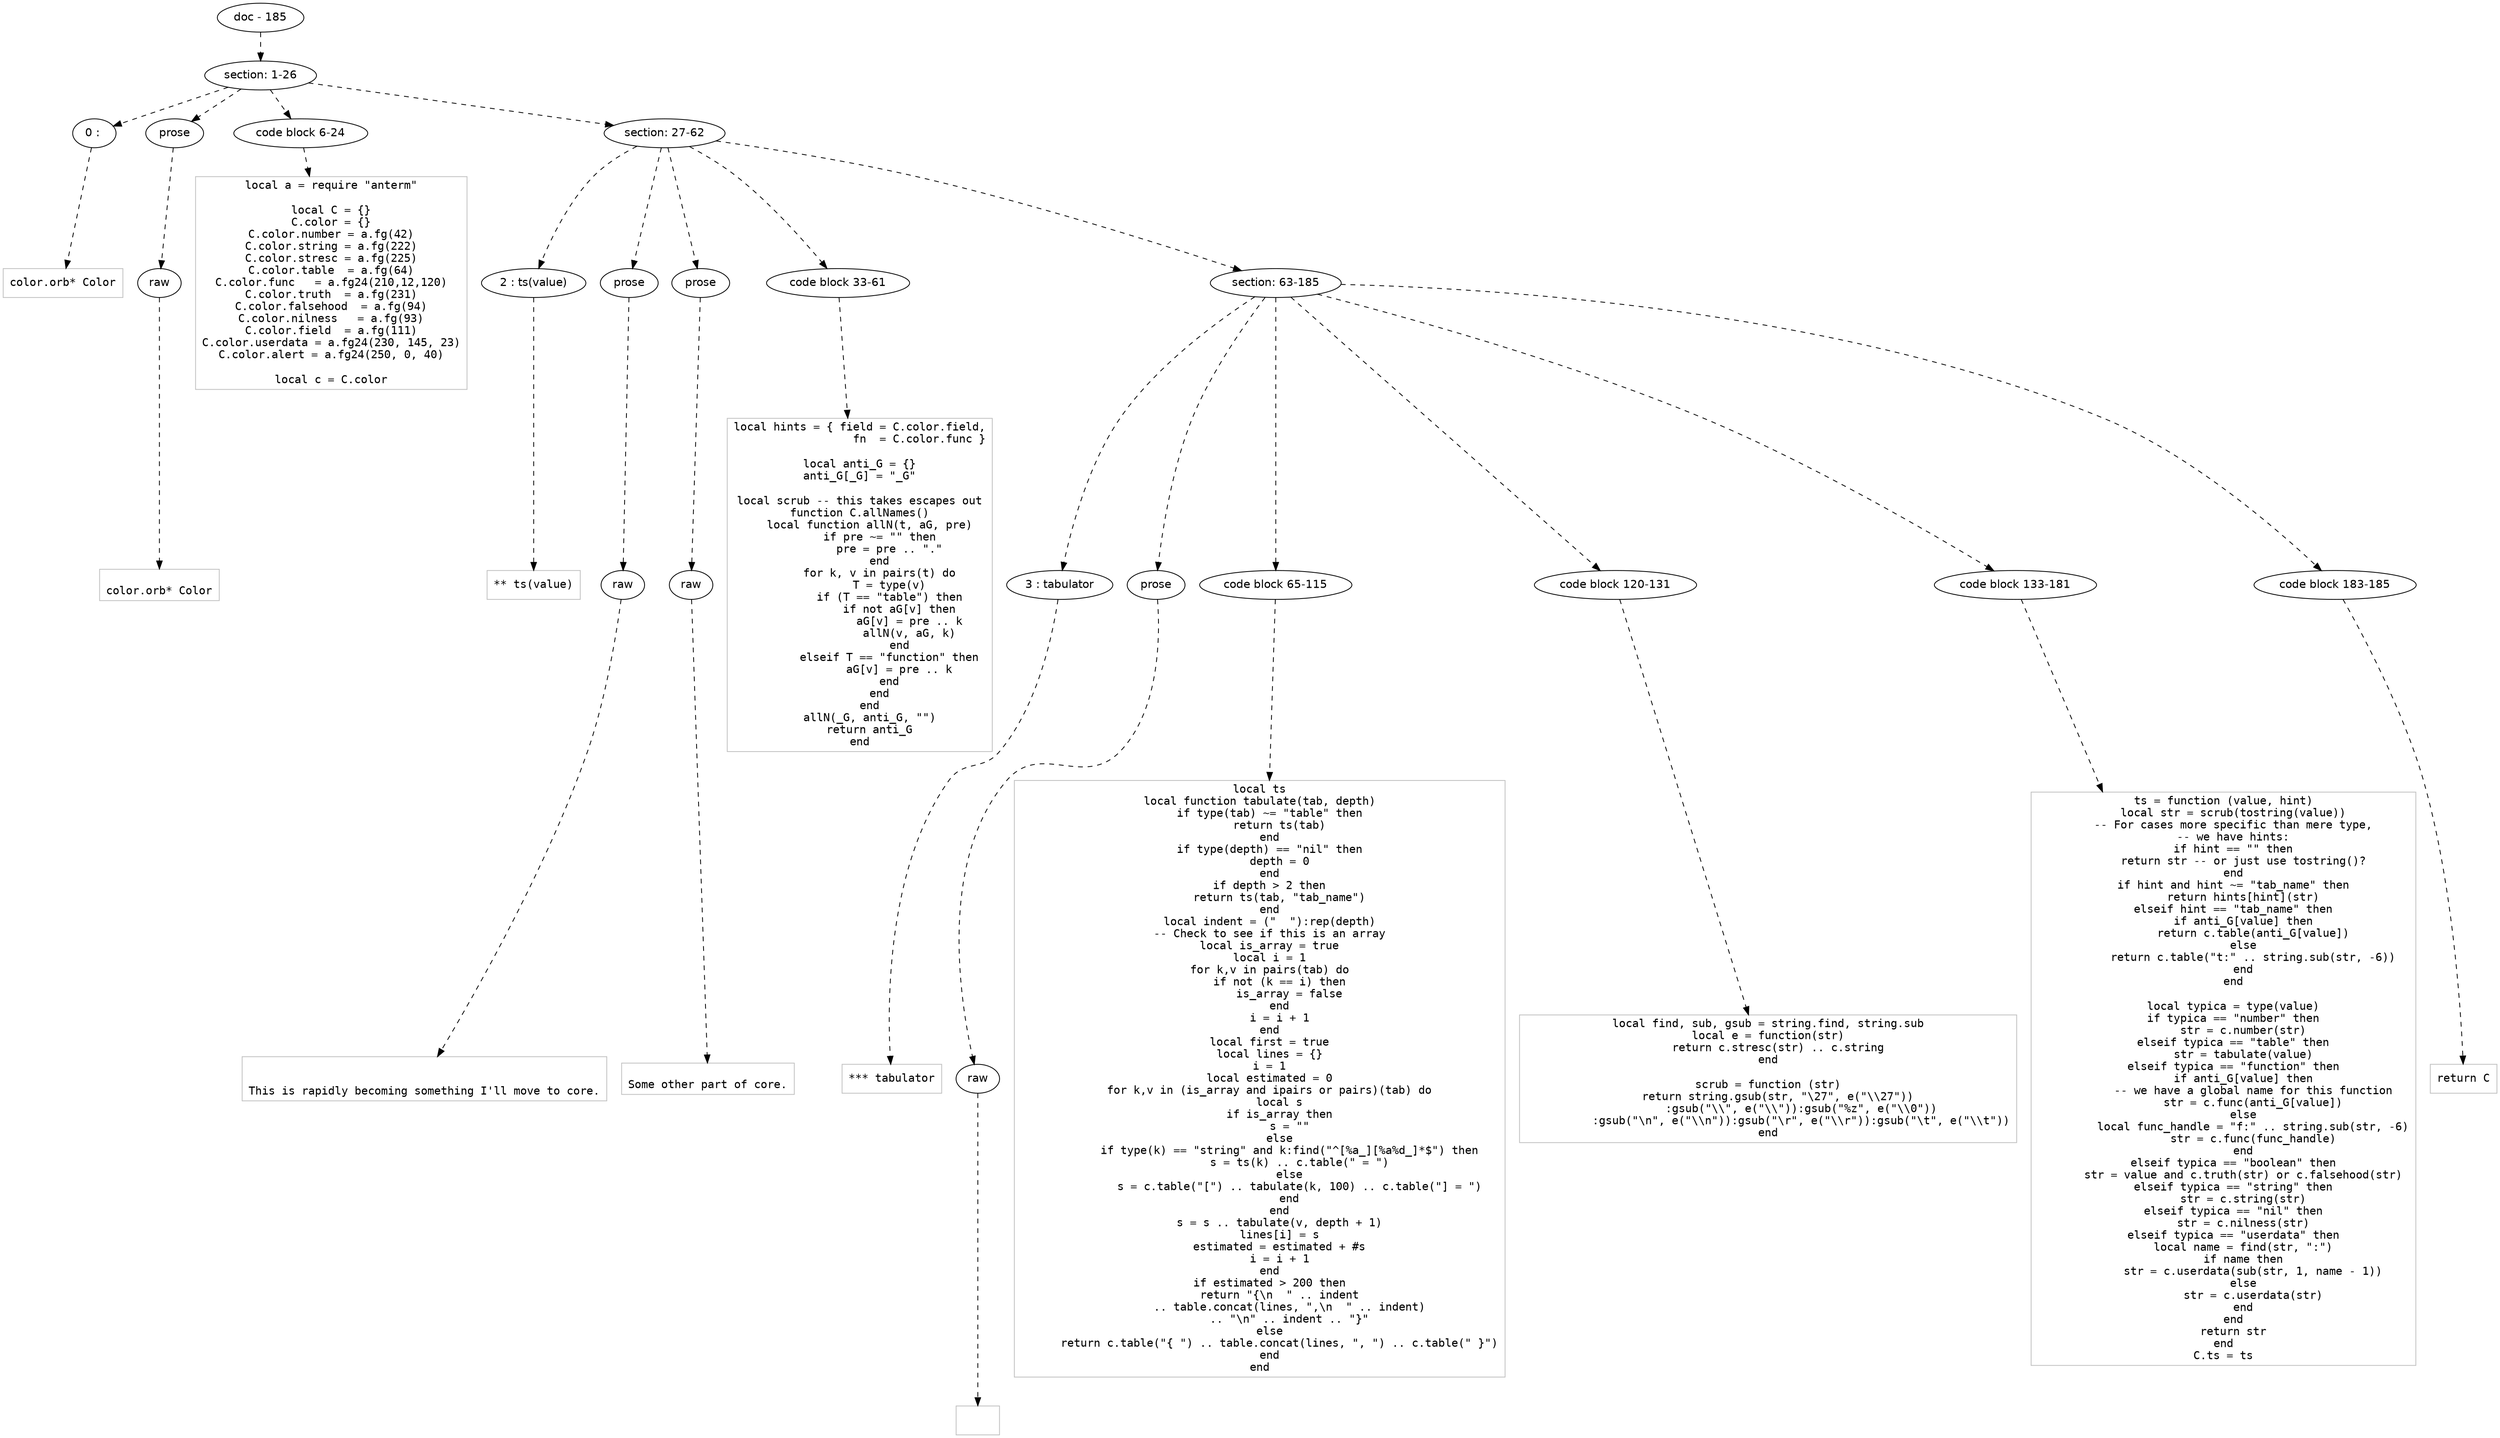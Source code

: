 digraph lpegNode {

node [fontname=Helvetica]
edge [style=dashed]

doc_0 [label="doc - 185"]


doc_0 -> { section_1}
{rank=same; section_1}

section_1 [label="section: 1-26"]


// END RANK doc_0

section_1 -> { header_2 prose_3 codeblock_4 section_5}
{rank=same; header_2 prose_3 codeblock_4 section_5}

header_2 [label="0 : "]

prose_3 [label="prose"]

codeblock_4 [label="code block 6-24"]

section_5 [label="section: 27-62"]


// END RANK section_1

header_2 -> leaf_6
leaf_6  [color=Gray,shape=rectangle,fontname=Inconsolata,label="color.orb* Color"]
// END RANK header_2

prose_3 -> { raw_7}
{rank=same; raw_7}

raw_7 [label="raw"]


// END RANK prose_3

raw_7 -> leaf_8
leaf_8  [color=Gray,shape=rectangle,fontname=Inconsolata,label="
color.orb* Color
"]
// END RANK raw_7

codeblock_4 -> leaf_9
leaf_9  [color=Gray,shape=rectangle,fontname=Inconsolata,label="local a = require \"anterm\"

local C = {}
C.color = {}
C.color.number = a.fg(42)
C.color.string = a.fg(222)
C.color.stresc = a.fg(225)
C.color.table  = a.fg(64)
C.color.func   = a.fg24(210,12,120)
C.color.truth  = a.fg(231)
C.color.falsehood  = a.fg(94)
C.color.nilness   = a.fg(93)
C.color.field  = a.fg(111)
C.color.userdata = a.fg24(230, 145, 23)
C.color.alert = a.fg24(250, 0, 40)

local c = C.color"]
// END RANK codeblock_4

section_5 -> { header_10 prose_11 prose_12 codeblock_13 section_14}
{rank=same; header_10 prose_11 prose_12 codeblock_13 section_14}

header_10 [label="2 : ts(value)"]

prose_11 [label="prose"]

prose_12 [label="prose"]

codeblock_13 [label="code block 33-61"]

section_14 [label="section: 63-185"]


// END RANK section_5

header_10 -> leaf_15
leaf_15  [color=Gray,shape=rectangle,fontname=Inconsolata,label="** ts(value)"]
// END RANK header_10

prose_11 -> { raw_16}
{rank=same; raw_16}

raw_16 [label="raw"]


// END RANK prose_11

raw_16 -> leaf_17
leaf_17  [color=Gray,shape=rectangle,fontname=Inconsolata,label="

This is rapidly becoming something I'll move to core.
"]
// END RANK raw_16

prose_12 -> { raw_18}
{rank=same; raw_18}

raw_18 [label="raw"]


// END RANK prose_12

raw_18 -> leaf_19
leaf_19  [color=Gray,shape=rectangle,fontname=Inconsolata,label="
Some other part of core.
"]
// END RANK raw_18

codeblock_13 -> leaf_20
leaf_20  [color=Gray,shape=rectangle,fontname=Inconsolata,label="local hints = { field = C.color.field,
                  fn  = C.color.func }

local anti_G = {}
anti_G[_G] = \"_G\"

local scrub -- this takes escapes out
function C.allNames()
   local function allN(t, aG, pre)
      if pre ~= \"\" then
         pre = pre .. \".\"
      end
      for k, v in pairs(t) do
         T = type(v)
         if (T == \"table\") then
            if not aG[v] then
               aG[v] = pre .. k
               allN(v, aG, k)
            end
         elseif T == \"function\" then
            aG[v] = pre .. k
         end
      end
   end
   allN(_G, anti_G, \"\")
   return anti_G
end"]
// END RANK codeblock_13

section_14 -> { header_21 prose_22 codeblock_23 codeblock_24 codeblock_25 codeblock_26}
{rank=same; header_21 prose_22 codeblock_23 codeblock_24 codeblock_25 codeblock_26}

header_21 [label="3 : tabulator"]

prose_22 [label="prose"]

codeblock_23 [label="code block 65-115"]

codeblock_24 [label="code block 120-131"]

codeblock_25 [label="code block 133-181"]

codeblock_26 [label="code block 183-185"]


// END RANK section_14

header_21 -> leaf_27
leaf_27  [color=Gray,shape=rectangle,fontname=Inconsolata,label="*** tabulator"]
// END RANK header_21

prose_22 -> { raw_28}
{rank=same; raw_28}

raw_28 [label="raw"]


// END RANK prose_22

raw_28 -> leaf_29
leaf_29  [color=Gray,shape=rectangle,fontname=Inconsolata,label="
"]
// END RANK raw_28

codeblock_23 -> leaf_30
leaf_30  [color=Gray,shape=rectangle,fontname=Inconsolata,label="local ts
local function tabulate(tab, depth)
   if type(tab) ~= \"table\" then
      return ts(tab)
   end
   if type(depth) == \"nil\" then
      depth = 0
   end
   if depth > 2 then
      return ts(tab, \"tab_name\")
   end
   local indent = (\"  \"):rep(depth)
   -- Check to see if this is an array
   local is_array = true
   local i = 1
   for k,v in pairs(tab) do
      if not (k == i) then
         is_array = false
      end
      i = i + 1
   end
   local first = true
   local lines = {}
   i = 1
   local estimated = 0
   for k,v in (is_array and ipairs or pairs)(tab) do
      local s
      if is_array then
         s = \"\"
      else
         if type(k) == \"string\" and k:find(\"^[%a_][%a%d_]*$\") then
            s = ts(k) .. c.table(\" = \")
         else
            s = c.table(\"[\") .. tabulate(k, 100) .. c.table(\"] = \")
         end
      end
      s = s .. tabulate(v, depth + 1)
      lines[i] = s
      estimated = estimated + #s
      i = i + 1
   end
   if estimated > 200 then
      return \"{\\n  \" .. indent
         .. table.concat(lines, \",\\n  \" .. indent)
         .. \"\\n\" .. indent .. \"}\"
   else
      return c.table(\"{ \") .. table.concat(lines, \", \") .. c.table(\" }\")
   end
end"]
// END RANK codeblock_23

codeblock_24 -> leaf_31
leaf_31  [color=Gray,shape=rectangle,fontname=Inconsolata,label="local find, sub, gsub = string.find, string.sub
local e = function(str)
   return c.stresc(str) .. c.string
end

scrub = function (str)
   return string.gsub(str, \"\\27\", e(\"\\\\27\"))
          :gsub(\"\\\\\", e(\"\\\\\")):gsub(\"%z\", e(\"\\\\0\"))
          :gsub(\"\\n\", e(\"\\\\n\")):gsub(\"\\r\", e(\"\\\\r\")):gsub(\"\\t\", e(\"\\\\t\"))
end"]
// END RANK codeblock_24

codeblock_25 -> leaf_32
leaf_32  [color=Gray,shape=rectangle,fontname=Inconsolata,label="ts = function (value, hint)
   local str = scrub(tostring(value))
   -- For cases more specific than mere type,
   -- we have hints:
   if hint == \"\" then
      return str -- or just use tostring()?
   end
   if hint and hint ~= \"tab_name\" then
      return hints[hint](str)
   elseif hint == \"tab_name\" then
      if anti_G[value] then
         return c.table(anti_G[value])
      else
         return c.table(\"t:\" .. string.sub(str, -6))
      end
   end

   local typica = type(value)
   if typica == \"number\" then
      str = c.number(str)
   elseif typica == \"table\" then
      str = tabulate(value)
   elseif typica == \"function\" then
      if anti_G[value] then
         -- we have a global name for this function
         str = c.func(anti_G[value])
      else
         local func_handle = \"f:\" .. string.sub(str, -6)
         str = c.func(func_handle)
      end
   elseif typica == \"boolean\" then
      str = value and c.truth(str) or c.falsehood(str)
   elseif typica == \"string\" then
      str = c.string(str)
   elseif typica == \"nil\" then
      str = c.nilness(str)
   elseif typica == \"userdata\" then
      local name = find(str, \":\")
      if name then
         str = c.userdata(sub(str, 1, name - 1))
      else
         str = c.userdata(str)
      end
   end
   return str
end
C.ts = ts"]
// END RANK codeblock_25

codeblock_26 -> leaf_33
leaf_33  [color=Gray,shape=rectangle,fontname=Inconsolata,label="return C"]
// END RANK codeblock_26


}
